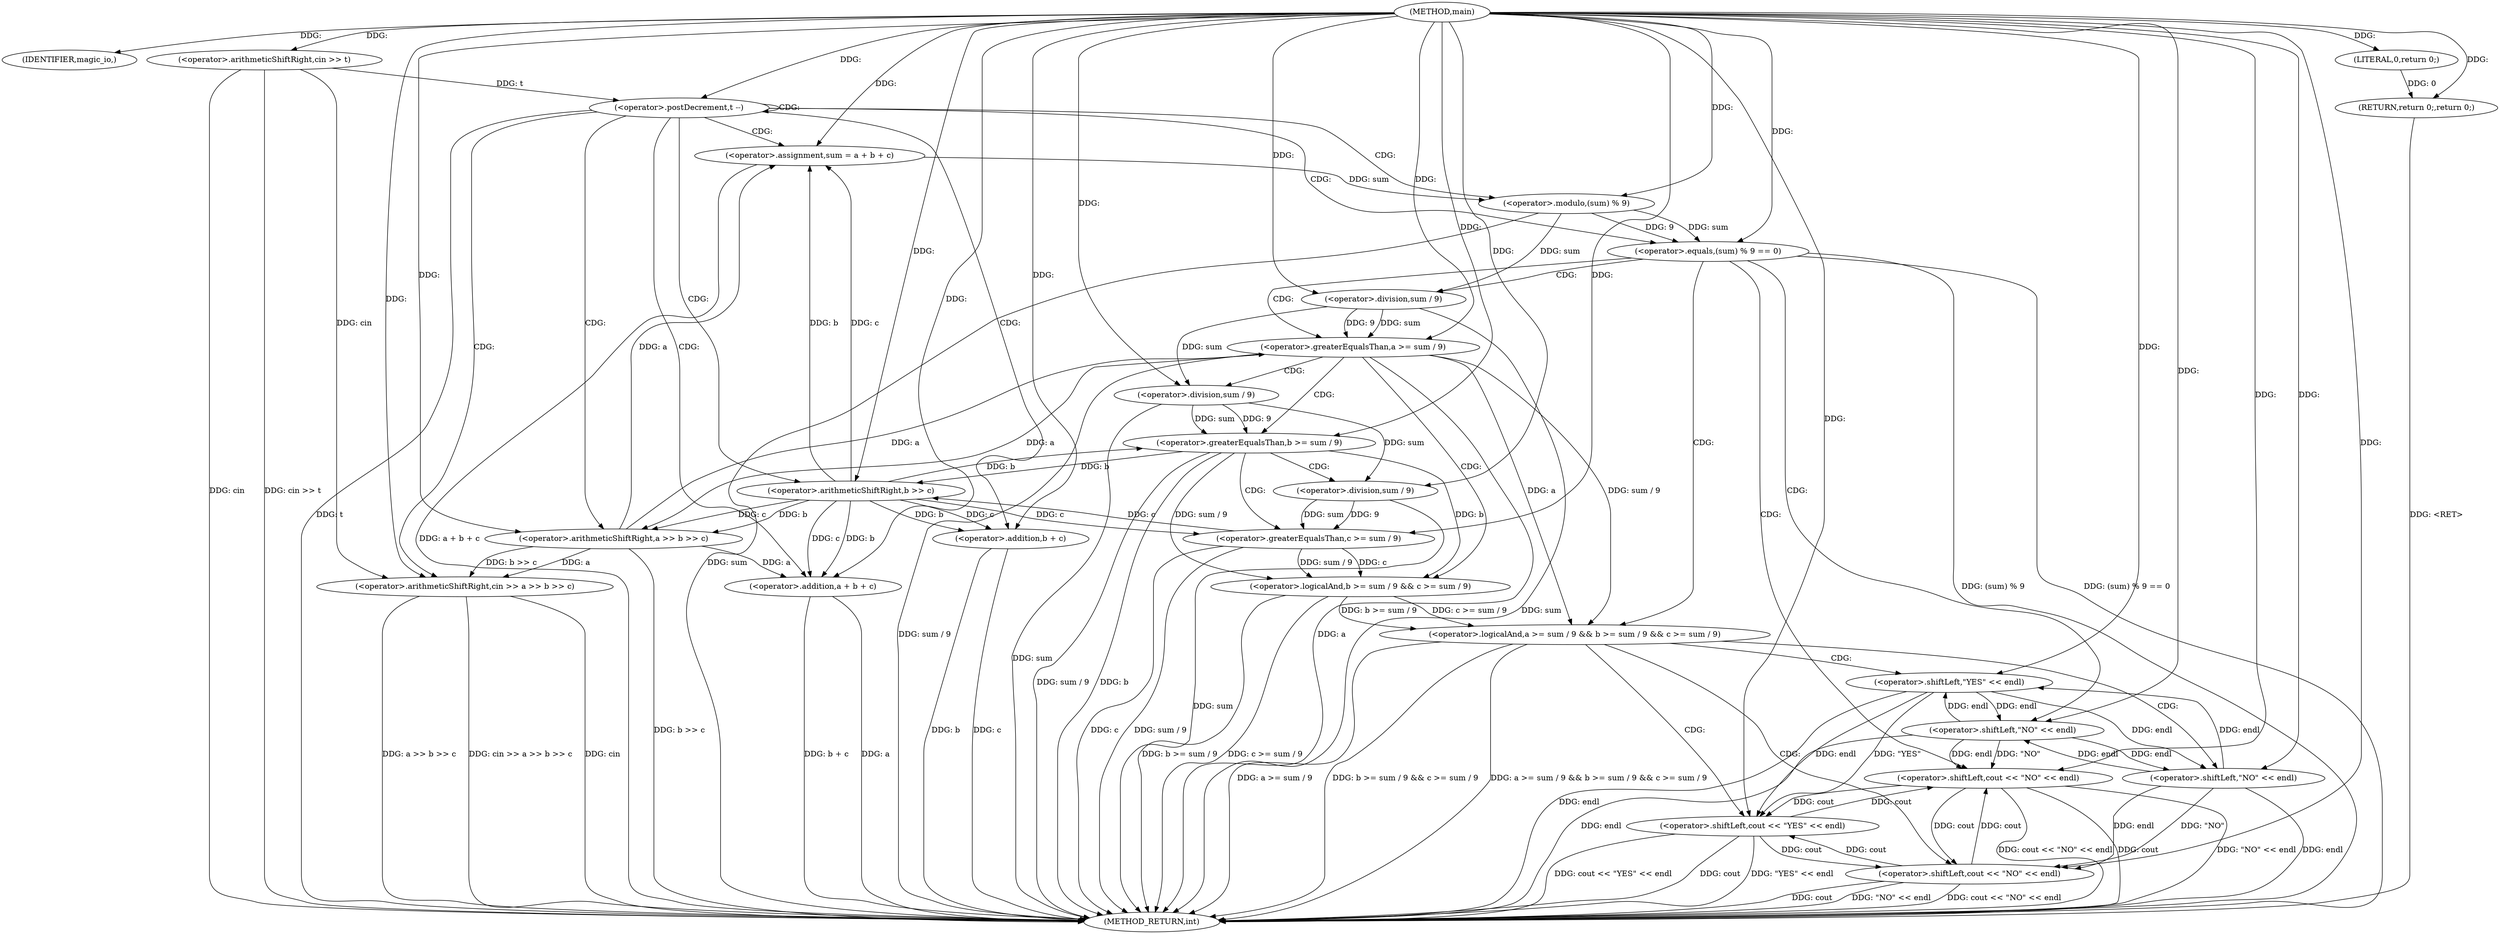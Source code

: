 digraph "main" {  
"1000107" [label = "(METHOD,main)" ]
"1000180" [label = "(METHOD_RETURN,int)" ]
"1000109" [label = "(IDENTIFIER,magic_io,)" ]
"1000111" [label = "(<operator>.arithmeticShiftRight,cin >> t)" ]
"1000178" [label = "(RETURN,return 0;,return 0;)" ]
"1000115" [label = "(<operator>.postDecrement,t --)" ]
"1000179" [label = "(LITERAL,0,return 0;)" ]
"1000121" [label = "(<operator>.arithmeticShiftRight,cin >> a >> b >> c)" ]
"1000129" [label = "(<operator>.assignment,sum = a + b + c)" ]
"1000137" [label = "(<operator>.equals,(sum) % 9 == 0)" ]
"1000123" [label = "(<operator>.arithmeticShiftRight,a >> b >> c)" ]
"1000131" [label = "(<operator>.addition,a + b + c)" ]
"1000173" [label = "(<operator>.shiftLeft,cout << \"NO\" << endl)" ]
"1000125" [label = "(<operator>.arithmeticShiftRight,b >> c)" ]
"1000133" [label = "(<operator>.addition,b + c)" ]
"1000138" [label = "(<operator>.modulo,(sum) % 9)" ]
"1000144" [label = "(<operator>.logicalAnd,a >= sum / 9 && b >= sum / 9 && c >= sum / 9)" ]
"1000161" [label = "(<operator>.shiftLeft,cout << \"YES\" << endl)" ]
"1000167" [label = "(<operator>.shiftLeft,cout << \"NO\" << endl)" ]
"1000175" [label = "(<operator>.shiftLeft,\"NO\" << endl)" ]
"1000145" [label = "(<operator>.greaterEqualsThan,a >= sum / 9)" ]
"1000150" [label = "(<operator>.logicalAnd,b >= sum / 9 && c >= sum / 9)" ]
"1000163" [label = "(<operator>.shiftLeft,\"YES\" << endl)" ]
"1000147" [label = "(<operator>.division,sum / 9)" ]
"1000151" [label = "(<operator>.greaterEqualsThan,b >= sum / 9)" ]
"1000156" [label = "(<operator>.greaterEqualsThan,c >= sum / 9)" ]
"1000169" [label = "(<operator>.shiftLeft,\"NO\" << endl)" ]
"1000153" [label = "(<operator>.division,sum / 9)" ]
"1000158" [label = "(<operator>.division,sum / 9)" ]
  "1000178" -> "1000180"  [ label = "DDG: <RET>"] 
  "1000111" -> "1000180"  [ label = "DDG: cin"] 
  "1000111" -> "1000180"  [ label = "DDG: cin >> t"] 
  "1000115" -> "1000180"  [ label = "DDG: t"] 
  "1000121" -> "1000180"  [ label = "DDG: cin"] 
  "1000123" -> "1000180"  [ label = "DDG: b >> c"] 
  "1000121" -> "1000180"  [ label = "DDG: a >> b >> c"] 
  "1000121" -> "1000180"  [ label = "DDG: cin >> a >> b >> c"] 
  "1000131" -> "1000180"  [ label = "DDG: a"] 
  "1000133" -> "1000180"  [ label = "DDG: b"] 
  "1000133" -> "1000180"  [ label = "DDG: c"] 
  "1000131" -> "1000180"  [ label = "DDG: b + c"] 
  "1000129" -> "1000180"  [ label = "DDG: a + b + c"] 
  "1000138" -> "1000180"  [ label = "DDG: sum"] 
  "1000137" -> "1000180"  [ label = "DDG: (sum) % 9"] 
  "1000137" -> "1000180"  [ label = "DDG: (sum) % 9 == 0"] 
  "1000173" -> "1000180"  [ label = "DDG: cout"] 
  "1000175" -> "1000180"  [ label = "DDG: endl"] 
  "1000173" -> "1000180"  [ label = "DDG: \"NO\" << endl"] 
  "1000173" -> "1000180"  [ label = "DDG: cout << \"NO\" << endl"] 
  "1000145" -> "1000180"  [ label = "DDG: a"] 
  "1000147" -> "1000180"  [ label = "DDG: sum"] 
  "1000145" -> "1000180"  [ label = "DDG: sum / 9"] 
  "1000144" -> "1000180"  [ label = "DDG: a >= sum / 9"] 
  "1000151" -> "1000180"  [ label = "DDG: b"] 
  "1000153" -> "1000180"  [ label = "DDG: sum"] 
  "1000151" -> "1000180"  [ label = "DDG: sum / 9"] 
  "1000150" -> "1000180"  [ label = "DDG: b >= sum / 9"] 
  "1000156" -> "1000180"  [ label = "DDG: c"] 
  "1000158" -> "1000180"  [ label = "DDG: sum"] 
  "1000156" -> "1000180"  [ label = "DDG: sum / 9"] 
  "1000150" -> "1000180"  [ label = "DDG: c >= sum / 9"] 
  "1000144" -> "1000180"  [ label = "DDG: b >= sum / 9 && c >= sum / 9"] 
  "1000144" -> "1000180"  [ label = "DDG: a >= sum / 9 && b >= sum / 9 && c >= sum / 9"] 
  "1000167" -> "1000180"  [ label = "DDG: cout"] 
  "1000169" -> "1000180"  [ label = "DDG: endl"] 
  "1000167" -> "1000180"  [ label = "DDG: \"NO\" << endl"] 
  "1000167" -> "1000180"  [ label = "DDG: cout << \"NO\" << endl"] 
  "1000161" -> "1000180"  [ label = "DDG: cout"] 
  "1000163" -> "1000180"  [ label = "DDG: endl"] 
  "1000161" -> "1000180"  [ label = "DDG: \"YES\" << endl"] 
  "1000161" -> "1000180"  [ label = "DDG: cout << \"YES\" << endl"] 
  "1000107" -> "1000109"  [ label = "DDG: "] 
  "1000179" -> "1000178"  [ label = "DDG: 0"] 
  "1000107" -> "1000178"  [ label = "DDG: "] 
  "1000107" -> "1000111"  [ label = "DDG: "] 
  "1000107" -> "1000179"  [ label = "DDG: "] 
  "1000111" -> "1000115"  [ label = "DDG: t"] 
  "1000107" -> "1000115"  [ label = "DDG: "] 
  "1000123" -> "1000129"  [ label = "DDG: a"] 
  "1000107" -> "1000129"  [ label = "DDG: "] 
  "1000125" -> "1000129"  [ label = "DDG: c"] 
  "1000125" -> "1000129"  [ label = "DDG: b"] 
  "1000111" -> "1000121"  [ label = "DDG: cin"] 
  "1000107" -> "1000121"  [ label = "DDG: "] 
  "1000123" -> "1000121"  [ label = "DDG: a"] 
  "1000123" -> "1000121"  [ label = "DDG: b >> c"] 
  "1000145" -> "1000123"  [ label = "DDG: a"] 
  "1000107" -> "1000123"  [ label = "DDG: "] 
  "1000125" -> "1000123"  [ label = "DDG: c"] 
  "1000125" -> "1000123"  [ label = "DDG: b"] 
  "1000123" -> "1000131"  [ label = "DDG: a"] 
  "1000107" -> "1000131"  [ label = "DDG: "] 
  "1000125" -> "1000131"  [ label = "DDG: c"] 
  "1000125" -> "1000131"  [ label = "DDG: b"] 
  "1000138" -> "1000137"  [ label = "DDG: sum"] 
  "1000138" -> "1000137"  [ label = "DDG: 9"] 
  "1000107" -> "1000137"  [ label = "DDG: "] 
  "1000151" -> "1000125"  [ label = "DDG: b"] 
  "1000107" -> "1000125"  [ label = "DDG: "] 
  "1000156" -> "1000125"  [ label = "DDG: c"] 
  "1000125" -> "1000133"  [ label = "DDG: b"] 
  "1000107" -> "1000133"  [ label = "DDG: "] 
  "1000125" -> "1000133"  [ label = "DDG: c"] 
  "1000129" -> "1000138"  [ label = "DDG: sum"] 
  "1000107" -> "1000138"  [ label = "DDG: "] 
  "1000167" -> "1000173"  [ label = "DDG: cout"] 
  "1000161" -> "1000173"  [ label = "DDG: cout"] 
  "1000107" -> "1000173"  [ label = "DDG: "] 
  "1000175" -> "1000173"  [ label = "DDG: \"NO\""] 
  "1000175" -> "1000173"  [ label = "DDG: endl"] 
  "1000145" -> "1000144"  [ label = "DDG: a"] 
  "1000145" -> "1000144"  [ label = "DDG: sum / 9"] 
  "1000150" -> "1000144"  [ label = "DDG: c >= sum / 9"] 
  "1000150" -> "1000144"  [ label = "DDG: b >= sum / 9"] 
  "1000173" -> "1000161"  [ label = "DDG: cout"] 
  "1000167" -> "1000161"  [ label = "DDG: cout"] 
  "1000107" -> "1000161"  [ label = "DDG: "] 
  "1000163" -> "1000161"  [ label = "DDG: \"YES\""] 
  "1000163" -> "1000161"  [ label = "DDG: endl"] 
  "1000107" -> "1000175"  [ label = "DDG: "] 
  "1000169" -> "1000175"  [ label = "DDG: endl"] 
  "1000163" -> "1000175"  [ label = "DDG: endl"] 
  "1000107" -> "1000145"  [ label = "DDG: "] 
  "1000123" -> "1000145"  [ label = "DDG: a"] 
  "1000147" -> "1000145"  [ label = "DDG: sum"] 
  "1000147" -> "1000145"  [ label = "DDG: 9"] 
  "1000151" -> "1000150"  [ label = "DDG: sum / 9"] 
  "1000151" -> "1000150"  [ label = "DDG: b"] 
  "1000156" -> "1000150"  [ label = "DDG: c"] 
  "1000156" -> "1000150"  [ label = "DDG: sum / 9"] 
  "1000107" -> "1000163"  [ label = "DDG: "] 
  "1000175" -> "1000163"  [ label = "DDG: endl"] 
  "1000169" -> "1000163"  [ label = "DDG: endl"] 
  "1000173" -> "1000167"  [ label = "DDG: cout"] 
  "1000161" -> "1000167"  [ label = "DDG: cout"] 
  "1000107" -> "1000167"  [ label = "DDG: "] 
  "1000169" -> "1000167"  [ label = "DDG: \"NO\""] 
  "1000169" -> "1000167"  [ label = "DDG: endl"] 
  "1000138" -> "1000147"  [ label = "DDG: sum"] 
  "1000107" -> "1000147"  [ label = "DDG: "] 
  "1000107" -> "1000151"  [ label = "DDG: "] 
  "1000125" -> "1000151"  [ label = "DDG: b"] 
  "1000153" -> "1000151"  [ label = "DDG: 9"] 
  "1000153" -> "1000151"  [ label = "DDG: sum"] 
  "1000107" -> "1000156"  [ label = "DDG: "] 
  "1000125" -> "1000156"  [ label = "DDG: c"] 
  "1000158" -> "1000156"  [ label = "DDG: 9"] 
  "1000158" -> "1000156"  [ label = "DDG: sum"] 
  "1000107" -> "1000169"  [ label = "DDG: "] 
  "1000175" -> "1000169"  [ label = "DDG: endl"] 
  "1000163" -> "1000169"  [ label = "DDG: endl"] 
  "1000147" -> "1000153"  [ label = "DDG: sum"] 
  "1000107" -> "1000153"  [ label = "DDG: "] 
  "1000153" -> "1000158"  [ label = "DDG: sum"] 
  "1000107" -> "1000158"  [ label = "DDG: "] 
  "1000115" -> "1000125"  [ label = "CDG: "] 
  "1000115" -> "1000133"  [ label = "CDG: "] 
  "1000115" -> "1000121"  [ label = "CDG: "] 
  "1000115" -> "1000131"  [ label = "CDG: "] 
  "1000115" -> "1000137"  [ label = "CDG: "] 
  "1000115" -> "1000129"  [ label = "CDG: "] 
  "1000115" -> "1000123"  [ label = "CDG: "] 
  "1000115" -> "1000115"  [ label = "CDG: "] 
  "1000115" -> "1000138"  [ label = "CDG: "] 
  "1000137" -> "1000144"  [ label = "CDG: "] 
  "1000137" -> "1000173"  [ label = "CDG: "] 
  "1000137" -> "1000175"  [ label = "CDG: "] 
  "1000137" -> "1000147"  [ label = "CDG: "] 
  "1000137" -> "1000145"  [ label = "CDG: "] 
  "1000144" -> "1000161"  [ label = "CDG: "] 
  "1000144" -> "1000169"  [ label = "CDG: "] 
  "1000144" -> "1000163"  [ label = "CDG: "] 
  "1000144" -> "1000167"  [ label = "CDG: "] 
  "1000145" -> "1000153"  [ label = "CDG: "] 
  "1000145" -> "1000150"  [ label = "CDG: "] 
  "1000145" -> "1000151"  [ label = "CDG: "] 
  "1000151" -> "1000156"  [ label = "CDG: "] 
  "1000151" -> "1000158"  [ label = "CDG: "] 
}
